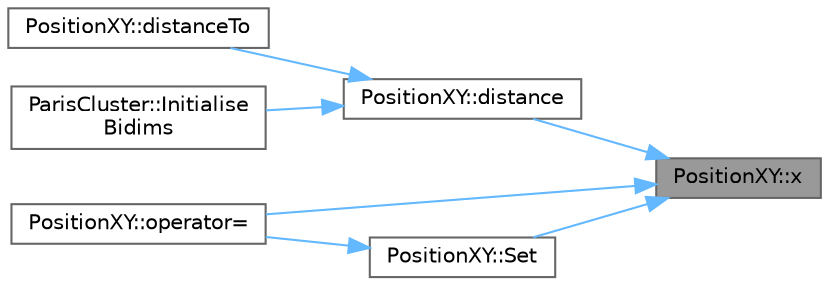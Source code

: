 digraph "PositionXY::x"
{
 // LATEX_PDF_SIZE
  bgcolor="transparent";
  edge [fontname=Helvetica,fontsize=10,labelfontname=Helvetica,labelfontsize=10];
  node [fontname=Helvetica,fontsize=10,shape=box,height=0.2,width=0.4];
  rankdir="RL";
  Node1 [id="Node000001",label="PositionXY::x",height=0.2,width=0.4,color="gray40", fillcolor="grey60", style="filled", fontcolor="black",tooltip=" "];
  Node1 -> Node2 [id="edge1_Node000001_Node000002",dir="back",color="steelblue1",style="solid",tooltip=" "];
  Node2 [id="Node000002",label="PositionXY::distance",height=0.2,width=0.4,color="grey40", fillcolor="white", style="filled",URL="$class_position_x_y.html#aea5a76a9f74484b7e9ebf9a0157f355a",tooltip=" "];
  Node2 -> Node3 [id="edge2_Node000002_Node000003",dir="back",color="steelblue1",style="solid",tooltip=" "];
  Node3 [id="Node000003",label="PositionXY::distanceTo",height=0.2,width=0.4,color="grey40", fillcolor="white", style="filled",URL="$class_position_x_y.html#ab72e29ae813c686380dd1d14bb45c245",tooltip=" "];
  Node2 -> Node4 [id="edge3_Node000002_Node000004",dir="back",color="steelblue1",style="solid",tooltip=" "];
  Node4 [id="Node000004",label="ParisCluster::Initialise\lBidims",height=0.2,width=0.4,color="grey40", fillcolor="white", style="filled",URL="$class_paris_cluster.html#a81835073d597336589fb593dff8d37e0",tooltip=" "];
  Node1 -> Node5 [id="edge4_Node000001_Node000005",dir="back",color="steelblue1",style="solid",tooltip=" "];
  Node5 [id="Node000005",label="PositionXY::operator=",height=0.2,width=0.4,color="grey40", fillcolor="white", style="filled",URL="$class_position_x_y.html#a8a1e9503abf5defbf463133c7bf4f13b",tooltip=" "];
  Node1 -> Node6 [id="edge5_Node000001_Node000006",dir="back",color="steelblue1",style="solid",tooltip=" "];
  Node6 [id="Node000006",label="PositionXY::Set",height=0.2,width=0.4,color="grey40", fillcolor="white", style="filled",URL="$class_position_x_y.html#ac33d5d71f3a3ea3f0020387edd207fdd",tooltip=" "];
  Node6 -> Node5 [id="edge6_Node000006_Node000005",dir="back",color="steelblue1",style="solid",tooltip=" "];
}
